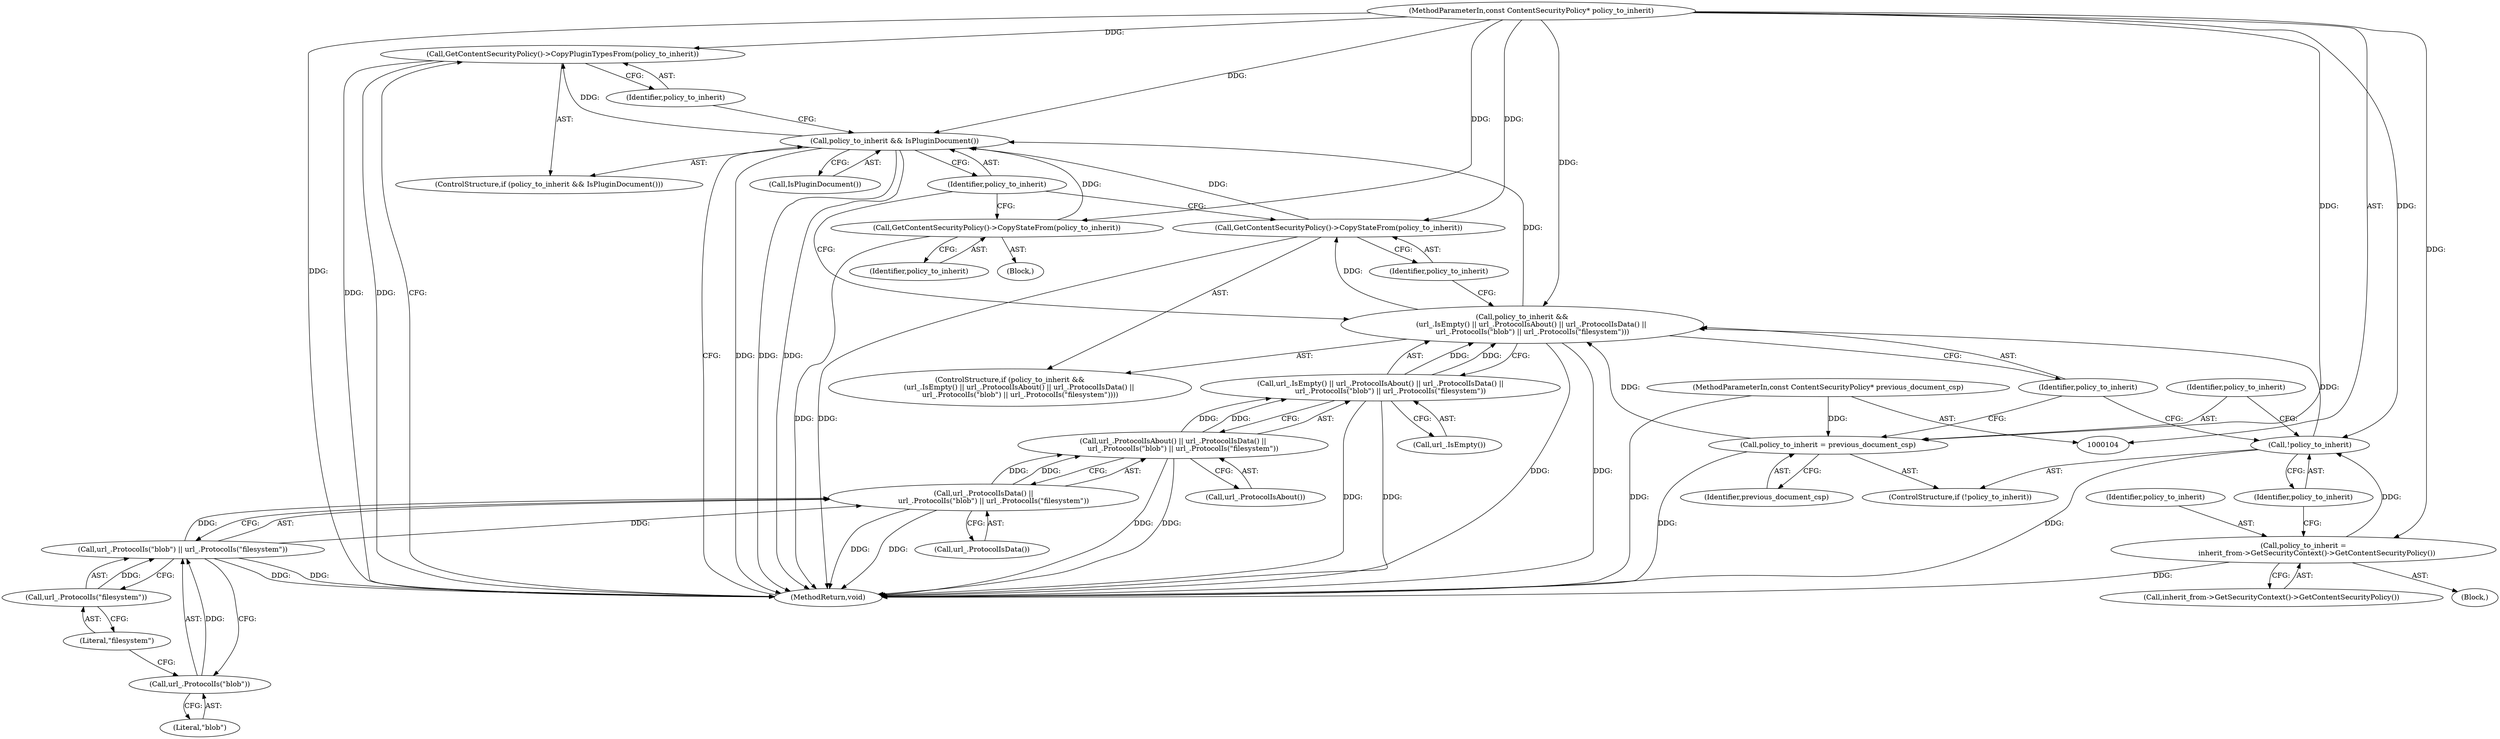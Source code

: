 digraph "0_Chrome_d683fb12566eaec180ee0e0506288f46cc7a43e7@pointer" {
"1000173" [label="(Call,GetContentSecurityPolicy()->CopyPluginTypesFrom(policy_to_inherit))"];
"1000170" [label="(Call,policy_to_inherit && IsPluginDocument())"];
"1000167" [label="(Call,GetContentSecurityPolicy()->CopyStateFrom(policy_to_inherit))"];
"1000154" [label="(Call,policy_to_inherit &&\n        (url_.IsEmpty() || url_.ProtocolIsAbout() || url_.ProtocolIsData() ||\n         url_.ProtocolIs(\"blob\") || url_.ProtocolIs(\"filesystem\")))"];
"1000150" [label="(Call,policy_to_inherit = previous_document_csp)"];
"1000107" [label="(MethodParameterIn,const ContentSecurityPolicy* previous_document_csp)"];
"1000106" [label="(MethodParameterIn,const ContentSecurityPolicy* policy_to_inherit)"];
"1000148" [label="(Call,!policy_to_inherit)"];
"1000144" [label="(Call,policy_to_inherit =\n            inherit_from->GetSecurityContext()->GetContentSecurityPolicy())"];
"1000156" [label="(Call,url_.IsEmpty() || url_.ProtocolIsAbout() || url_.ProtocolIsData() ||\n         url_.ProtocolIs(\"blob\") || url_.ProtocolIs(\"filesystem\"))"];
"1000158" [label="(Call,url_.ProtocolIsAbout() || url_.ProtocolIsData() ||\n         url_.ProtocolIs(\"blob\") || url_.ProtocolIs(\"filesystem\"))"];
"1000160" [label="(Call,url_.ProtocolIsData() ||\n         url_.ProtocolIs(\"blob\") || url_.ProtocolIs(\"filesystem\"))"];
"1000162" [label="(Call,url_.ProtocolIs(\"blob\") || url_.ProtocolIs(\"filesystem\"))"];
"1000163" [label="(Call,url_.ProtocolIs(\"blob\"))"];
"1000165" [label="(Call,url_.ProtocolIs(\"filesystem\"))"];
"1000119" [label="(Call,GetContentSecurityPolicy()->CopyStateFrom(policy_to_inherit))"];
"1000106" [label="(MethodParameterIn,const ContentSecurityPolicy* policy_to_inherit)"];
"1000170" [label="(Call,policy_to_inherit && IsPluginDocument())"];
"1000145" [label="(Identifier,policy_to_inherit)"];
"1000163" [label="(Call,url_.ProtocolIs(\"blob\"))"];
"1000151" [label="(Identifier,policy_to_inherit)"];
"1000157" [label="(Call,url_.IsEmpty())"];
"1000167" [label="(Call,GetContentSecurityPolicy()->CopyStateFrom(policy_to_inherit))"];
"1000120" [label="(Identifier,policy_to_inherit)"];
"1000144" [label="(Call,policy_to_inherit =\n            inherit_from->GetSecurityContext()->GetContentSecurityPolicy())"];
"1000166" [label="(Literal,\"filesystem\")"];
"1000174" [label="(Identifier,policy_to_inherit)"];
"1000119" [label="(Call,GetContentSecurityPolicy()->CopyStateFrom(policy_to_inherit))"];
"1000118" [label="(Block,)"];
"1000173" [label="(Call,GetContentSecurityPolicy()->CopyPluginTypesFrom(policy_to_inherit))"];
"1000147" [label="(ControlStructure,if (!policy_to_inherit))"];
"1000168" [label="(Identifier,policy_to_inherit)"];
"1000156" [label="(Call,url_.IsEmpty() || url_.ProtocolIsAbout() || url_.ProtocolIsData() ||\n         url_.ProtocolIs(\"blob\") || url_.ProtocolIs(\"filesystem\"))"];
"1000150" [label="(Call,policy_to_inherit = previous_document_csp)"];
"1000152" [label="(Identifier,previous_document_csp)"];
"1000159" [label="(Call,url_.ProtocolIsAbout())"];
"1000165" [label="(Call,url_.ProtocolIs(\"filesystem\"))"];
"1000149" [label="(Identifier,policy_to_inherit)"];
"1000175" [label="(MethodReturn,void)"];
"1000172" [label="(Call,IsPluginDocument())"];
"1000161" [label="(Call,url_.ProtocolIsData())"];
"1000158" [label="(Call,url_.ProtocolIsAbout() || url_.ProtocolIsData() ||\n         url_.ProtocolIs(\"blob\") || url_.ProtocolIs(\"filesystem\"))"];
"1000107" [label="(MethodParameterIn,const ContentSecurityPolicy* previous_document_csp)"];
"1000155" [label="(Identifier,policy_to_inherit)"];
"1000171" [label="(Identifier,policy_to_inherit)"];
"1000169" [label="(ControlStructure,if (policy_to_inherit && IsPluginDocument()))"];
"1000154" [label="(Call,policy_to_inherit &&\n        (url_.IsEmpty() || url_.ProtocolIsAbout() || url_.ProtocolIsData() ||\n         url_.ProtocolIs(\"blob\") || url_.ProtocolIs(\"filesystem\")))"];
"1000148" [label="(Call,!policy_to_inherit)"];
"1000139" [label="(Block,)"];
"1000160" [label="(Call,url_.ProtocolIsData() ||\n         url_.ProtocolIs(\"blob\") || url_.ProtocolIs(\"filesystem\"))"];
"1000162" [label="(Call,url_.ProtocolIs(\"blob\") || url_.ProtocolIs(\"filesystem\"))"];
"1000164" [label="(Literal,\"blob\")"];
"1000146" [label="(Call,inherit_from->GetSecurityContext()->GetContentSecurityPolicy())"];
"1000153" [label="(ControlStructure,if (policy_to_inherit &&\n        (url_.IsEmpty() || url_.ProtocolIsAbout() || url_.ProtocolIsData() ||\n         url_.ProtocolIs(\"blob\") || url_.ProtocolIs(\"filesystem\"))))"];
"1000173" -> "1000169"  [label="AST: "];
"1000173" -> "1000174"  [label="CFG: "];
"1000174" -> "1000173"  [label="AST: "];
"1000175" -> "1000173"  [label="CFG: "];
"1000173" -> "1000175"  [label="DDG: "];
"1000173" -> "1000175"  [label="DDG: "];
"1000170" -> "1000173"  [label="DDG: "];
"1000106" -> "1000173"  [label="DDG: "];
"1000170" -> "1000169"  [label="AST: "];
"1000170" -> "1000171"  [label="CFG: "];
"1000170" -> "1000172"  [label="CFG: "];
"1000171" -> "1000170"  [label="AST: "];
"1000172" -> "1000170"  [label="AST: "];
"1000174" -> "1000170"  [label="CFG: "];
"1000175" -> "1000170"  [label="CFG: "];
"1000170" -> "1000175"  [label="DDG: "];
"1000170" -> "1000175"  [label="DDG: "];
"1000170" -> "1000175"  [label="DDG: "];
"1000167" -> "1000170"  [label="DDG: "];
"1000154" -> "1000170"  [label="DDG: "];
"1000119" -> "1000170"  [label="DDG: "];
"1000106" -> "1000170"  [label="DDG: "];
"1000167" -> "1000153"  [label="AST: "];
"1000167" -> "1000168"  [label="CFG: "];
"1000168" -> "1000167"  [label="AST: "];
"1000171" -> "1000167"  [label="CFG: "];
"1000167" -> "1000175"  [label="DDG: "];
"1000154" -> "1000167"  [label="DDG: "];
"1000106" -> "1000167"  [label="DDG: "];
"1000154" -> "1000153"  [label="AST: "];
"1000154" -> "1000155"  [label="CFG: "];
"1000154" -> "1000156"  [label="CFG: "];
"1000155" -> "1000154"  [label="AST: "];
"1000156" -> "1000154"  [label="AST: "];
"1000168" -> "1000154"  [label="CFG: "];
"1000171" -> "1000154"  [label="CFG: "];
"1000154" -> "1000175"  [label="DDG: "];
"1000154" -> "1000175"  [label="DDG: "];
"1000150" -> "1000154"  [label="DDG: "];
"1000148" -> "1000154"  [label="DDG: "];
"1000106" -> "1000154"  [label="DDG: "];
"1000156" -> "1000154"  [label="DDG: "];
"1000156" -> "1000154"  [label="DDG: "];
"1000150" -> "1000147"  [label="AST: "];
"1000150" -> "1000152"  [label="CFG: "];
"1000151" -> "1000150"  [label="AST: "];
"1000152" -> "1000150"  [label="AST: "];
"1000155" -> "1000150"  [label="CFG: "];
"1000150" -> "1000175"  [label="DDG: "];
"1000107" -> "1000150"  [label="DDG: "];
"1000106" -> "1000150"  [label="DDG: "];
"1000107" -> "1000104"  [label="AST: "];
"1000107" -> "1000175"  [label="DDG: "];
"1000106" -> "1000104"  [label="AST: "];
"1000106" -> "1000175"  [label="DDG: "];
"1000106" -> "1000119"  [label="DDG: "];
"1000106" -> "1000144"  [label="DDG: "];
"1000106" -> "1000148"  [label="DDG: "];
"1000148" -> "1000147"  [label="AST: "];
"1000148" -> "1000149"  [label="CFG: "];
"1000149" -> "1000148"  [label="AST: "];
"1000151" -> "1000148"  [label="CFG: "];
"1000155" -> "1000148"  [label="CFG: "];
"1000148" -> "1000175"  [label="DDG: "];
"1000144" -> "1000148"  [label="DDG: "];
"1000144" -> "1000139"  [label="AST: "];
"1000144" -> "1000146"  [label="CFG: "];
"1000145" -> "1000144"  [label="AST: "];
"1000146" -> "1000144"  [label="AST: "];
"1000149" -> "1000144"  [label="CFG: "];
"1000144" -> "1000175"  [label="DDG: "];
"1000156" -> "1000157"  [label="CFG: "];
"1000156" -> "1000158"  [label="CFG: "];
"1000157" -> "1000156"  [label="AST: "];
"1000158" -> "1000156"  [label="AST: "];
"1000156" -> "1000175"  [label="DDG: "];
"1000156" -> "1000175"  [label="DDG: "];
"1000158" -> "1000156"  [label="DDG: "];
"1000158" -> "1000156"  [label="DDG: "];
"1000158" -> "1000159"  [label="CFG: "];
"1000158" -> "1000160"  [label="CFG: "];
"1000159" -> "1000158"  [label="AST: "];
"1000160" -> "1000158"  [label="AST: "];
"1000158" -> "1000175"  [label="DDG: "];
"1000158" -> "1000175"  [label="DDG: "];
"1000160" -> "1000158"  [label="DDG: "];
"1000160" -> "1000158"  [label="DDG: "];
"1000160" -> "1000161"  [label="CFG: "];
"1000160" -> "1000162"  [label="CFG: "];
"1000161" -> "1000160"  [label="AST: "];
"1000162" -> "1000160"  [label="AST: "];
"1000160" -> "1000175"  [label="DDG: "];
"1000160" -> "1000175"  [label="DDG: "];
"1000162" -> "1000160"  [label="DDG: "];
"1000162" -> "1000160"  [label="DDG: "];
"1000162" -> "1000163"  [label="CFG: "];
"1000162" -> "1000165"  [label="CFG: "];
"1000163" -> "1000162"  [label="AST: "];
"1000165" -> "1000162"  [label="AST: "];
"1000162" -> "1000175"  [label="DDG: "];
"1000162" -> "1000175"  [label="DDG: "];
"1000163" -> "1000162"  [label="DDG: "];
"1000165" -> "1000162"  [label="DDG: "];
"1000163" -> "1000164"  [label="CFG: "];
"1000164" -> "1000163"  [label="AST: "];
"1000166" -> "1000163"  [label="CFG: "];
"1000165" -> "1000166"  [label="CFG: "];
"1000166" -> "1000165"  [label="AST: "];
"1000119" -> "1000118"  [label="AST: "];
"1000119" -> "1000120"  [label="CFG: "];
"1000120" -> "1000119"  [label="AST: "];
"1000171" -> "1000119"  [label="CFG: "];
"1000119" -> "1000175"  [label="DDG: "];
}
